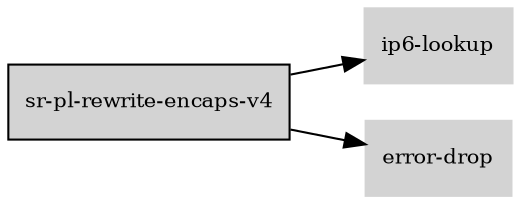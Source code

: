 digraph "sr_pl_rewrite_encaps_v4_subgraph" {
  rankdir=LR;
  node [shape=box, style=filled, fontsize=10, color=lightgray, fontcolor=black, fillcolor=lightgray];
  "sr-pl-rewrite-encaps-v4" [color=black, fontcolor=black, fillcolor=lightgray];
  edge [fontsize=8];
  "sr-pl-rewrite-encaps-v4" -> "ip6-lookup";
  "sr-pl-rewrite-encaps-v4" -> "error-drop";
}
